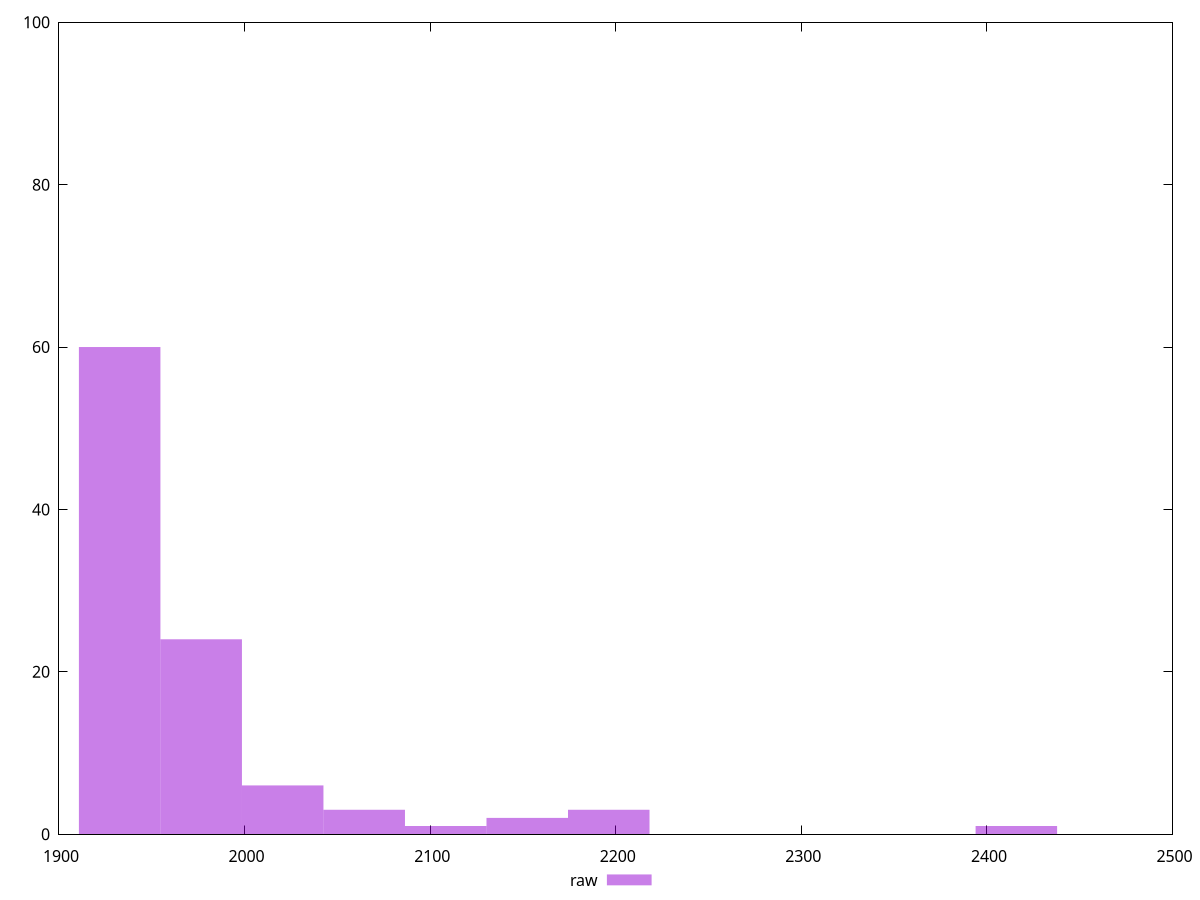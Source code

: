 reset
set terminal svg size 640, 490 enhanced background rgb 'white'
set output "reprap/first-contentful-paint/samples/pages/raw/histogram.svg"

$raw <<EOF
2415.8579491775354 1
1976.6110493270746 24
1932.6863593420285 60
2152.309809267259 2
2020.5357393121205 6
2196.234499252305 3
2064.4604292971667 3
2108.385119282213 1
EOF

set key outside below
set boxwidth 43.9246899850461
set yrange [0:100]
set style fill transparent solid 0.5 noborder

plot \
  $raw title "raw" with boxes, \


reset